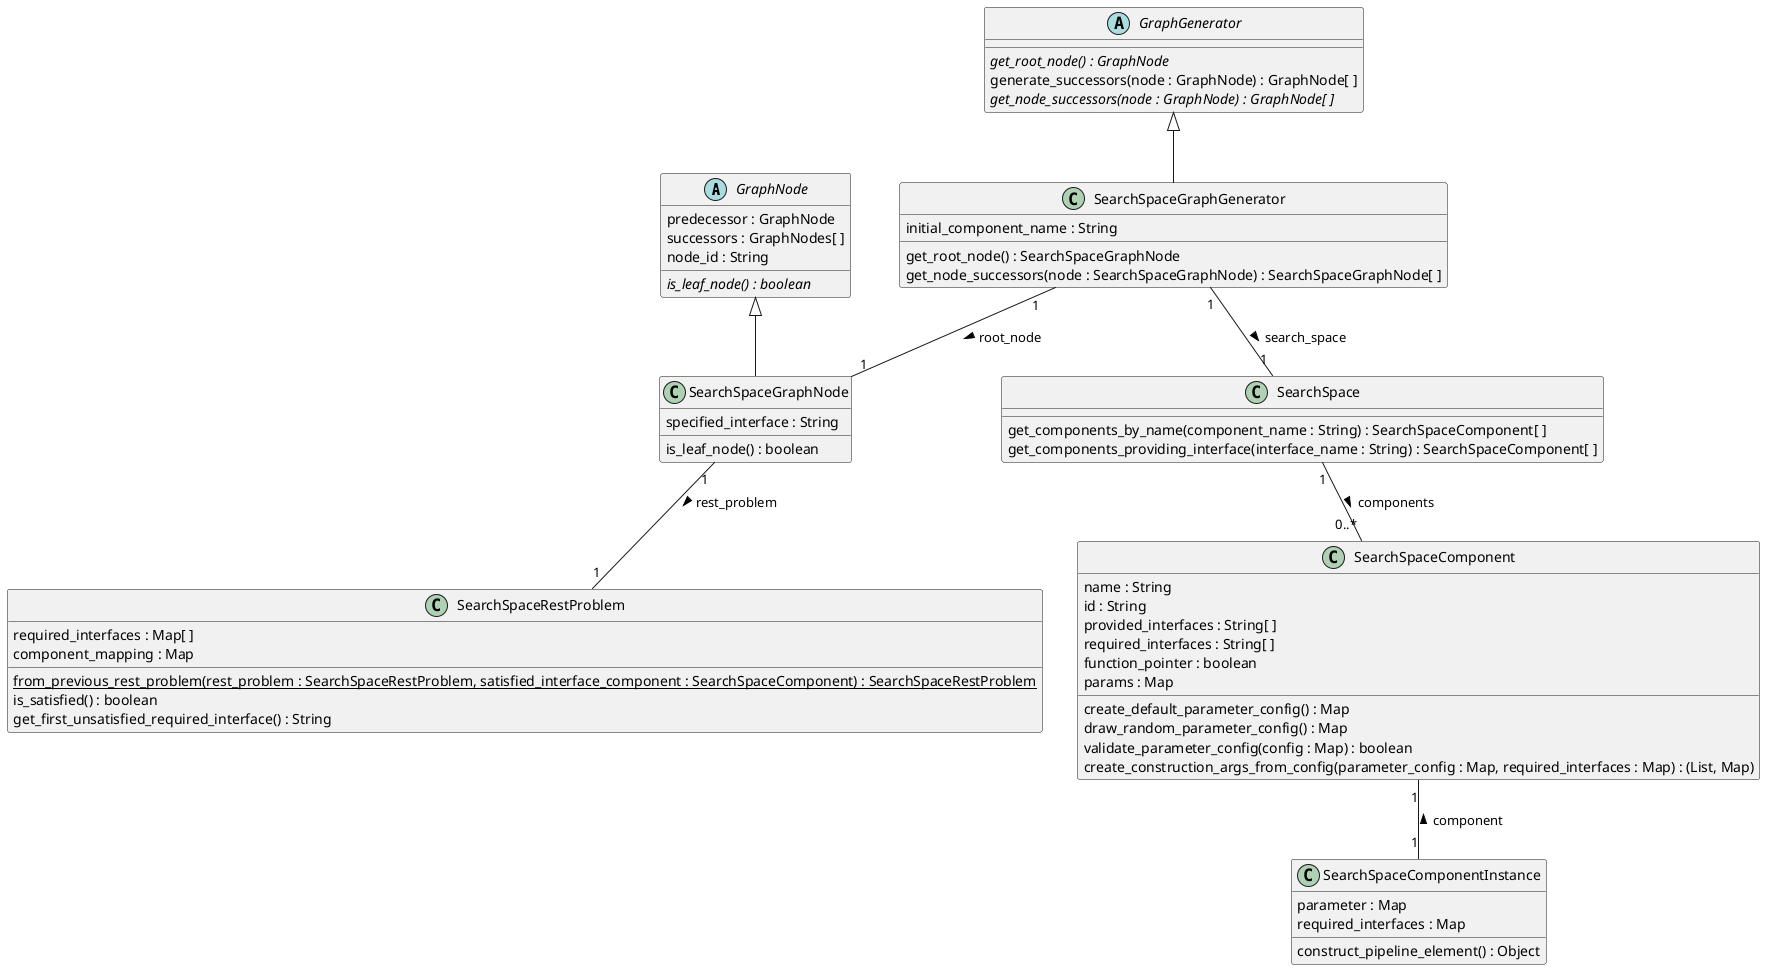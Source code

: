 @startuml SearchSpaceManagement

abstract class GraphNode {
    predecessor : GraphNode
    successors : GraphNodes[ ]
    node_id : String
    {abstract} is_leaf_node() : boolean
}

abstract class GraphGenerator {
    {abstract} get_root_node() : GraphNode
    generate_successors(node : GraphNode) : GraphNode[ ]
    {abstract} get_node_successors(node : GraphNode) : GraphNode[ ]
}

class SearchSpace {
    get_components_by_name(component_name : String) : SearchSpaceComponent[ ]
    get_components_providing_interface(interface_name : String) : SearchSpaceComponent[ ]
}

class SearchSpaceComponent {
    name : String
    id : String
    provided_interfaces : String[ ]
    required_interfaces : String[ ]
    function_pointer : boolean
    params : Map
    create_default_parameter_config() : Map
    draw_random_parameter_config() : Map
    validate_parameter_config(config : Map) : boolean
    create_construction_args_from_config(parameter_config : Map, required_interfaces : Map) : (List, Map)
}

class SearchSpaceComponentInstance {
    parameter : Map
    required_interfaces : Map
    construct_pipeline_element() : Object
}

class SearchSpaceRestProblem {
    required_interfaces : Map[ ]
    component_mapping : Map
    {static} from_previous_rest_problem(rest_problem : SearchSpaceRestProblem, satisfied_interface_component : SearchSpaceComponent) : SearchSpaceRestProblem
    is_satisfied() : boolean
    get_first_unsatisfied_required_interface() : String
}

class SearchSpaceGraphNode {
    specified_interface : String
    is_leaf_node() : boolean
}

class SearchSpaceGraphGenerator {
    initial_component_name : String
    get_root_node() : SearchSpaceGraphNode
    get_node_successors(node : SearchSpaceGraphNode) : SearchSpaceGraphNode[ ]
}

SearchSpace "1" -- "0..*" SearchSpaceComponent : components >
SearchSpaceComponent "1" -- "1" SearchSpaceComponentInstance : component <
GraphNode ^-- SearchSpaceGraphNode
SearchSpaceGraphNode "1" -- "1" SearchSpaceRestProblem : rest_problem >
GraphGenerator ^-- SearchSpaceGraphGenerator
SearchSpaceGraphGenerator "1" -- "1" SearchSpace : search_space >
SearchSpaceGraphGenerator "1" -- "1" SearchSpaceGraphNode : root_node >
@enduml